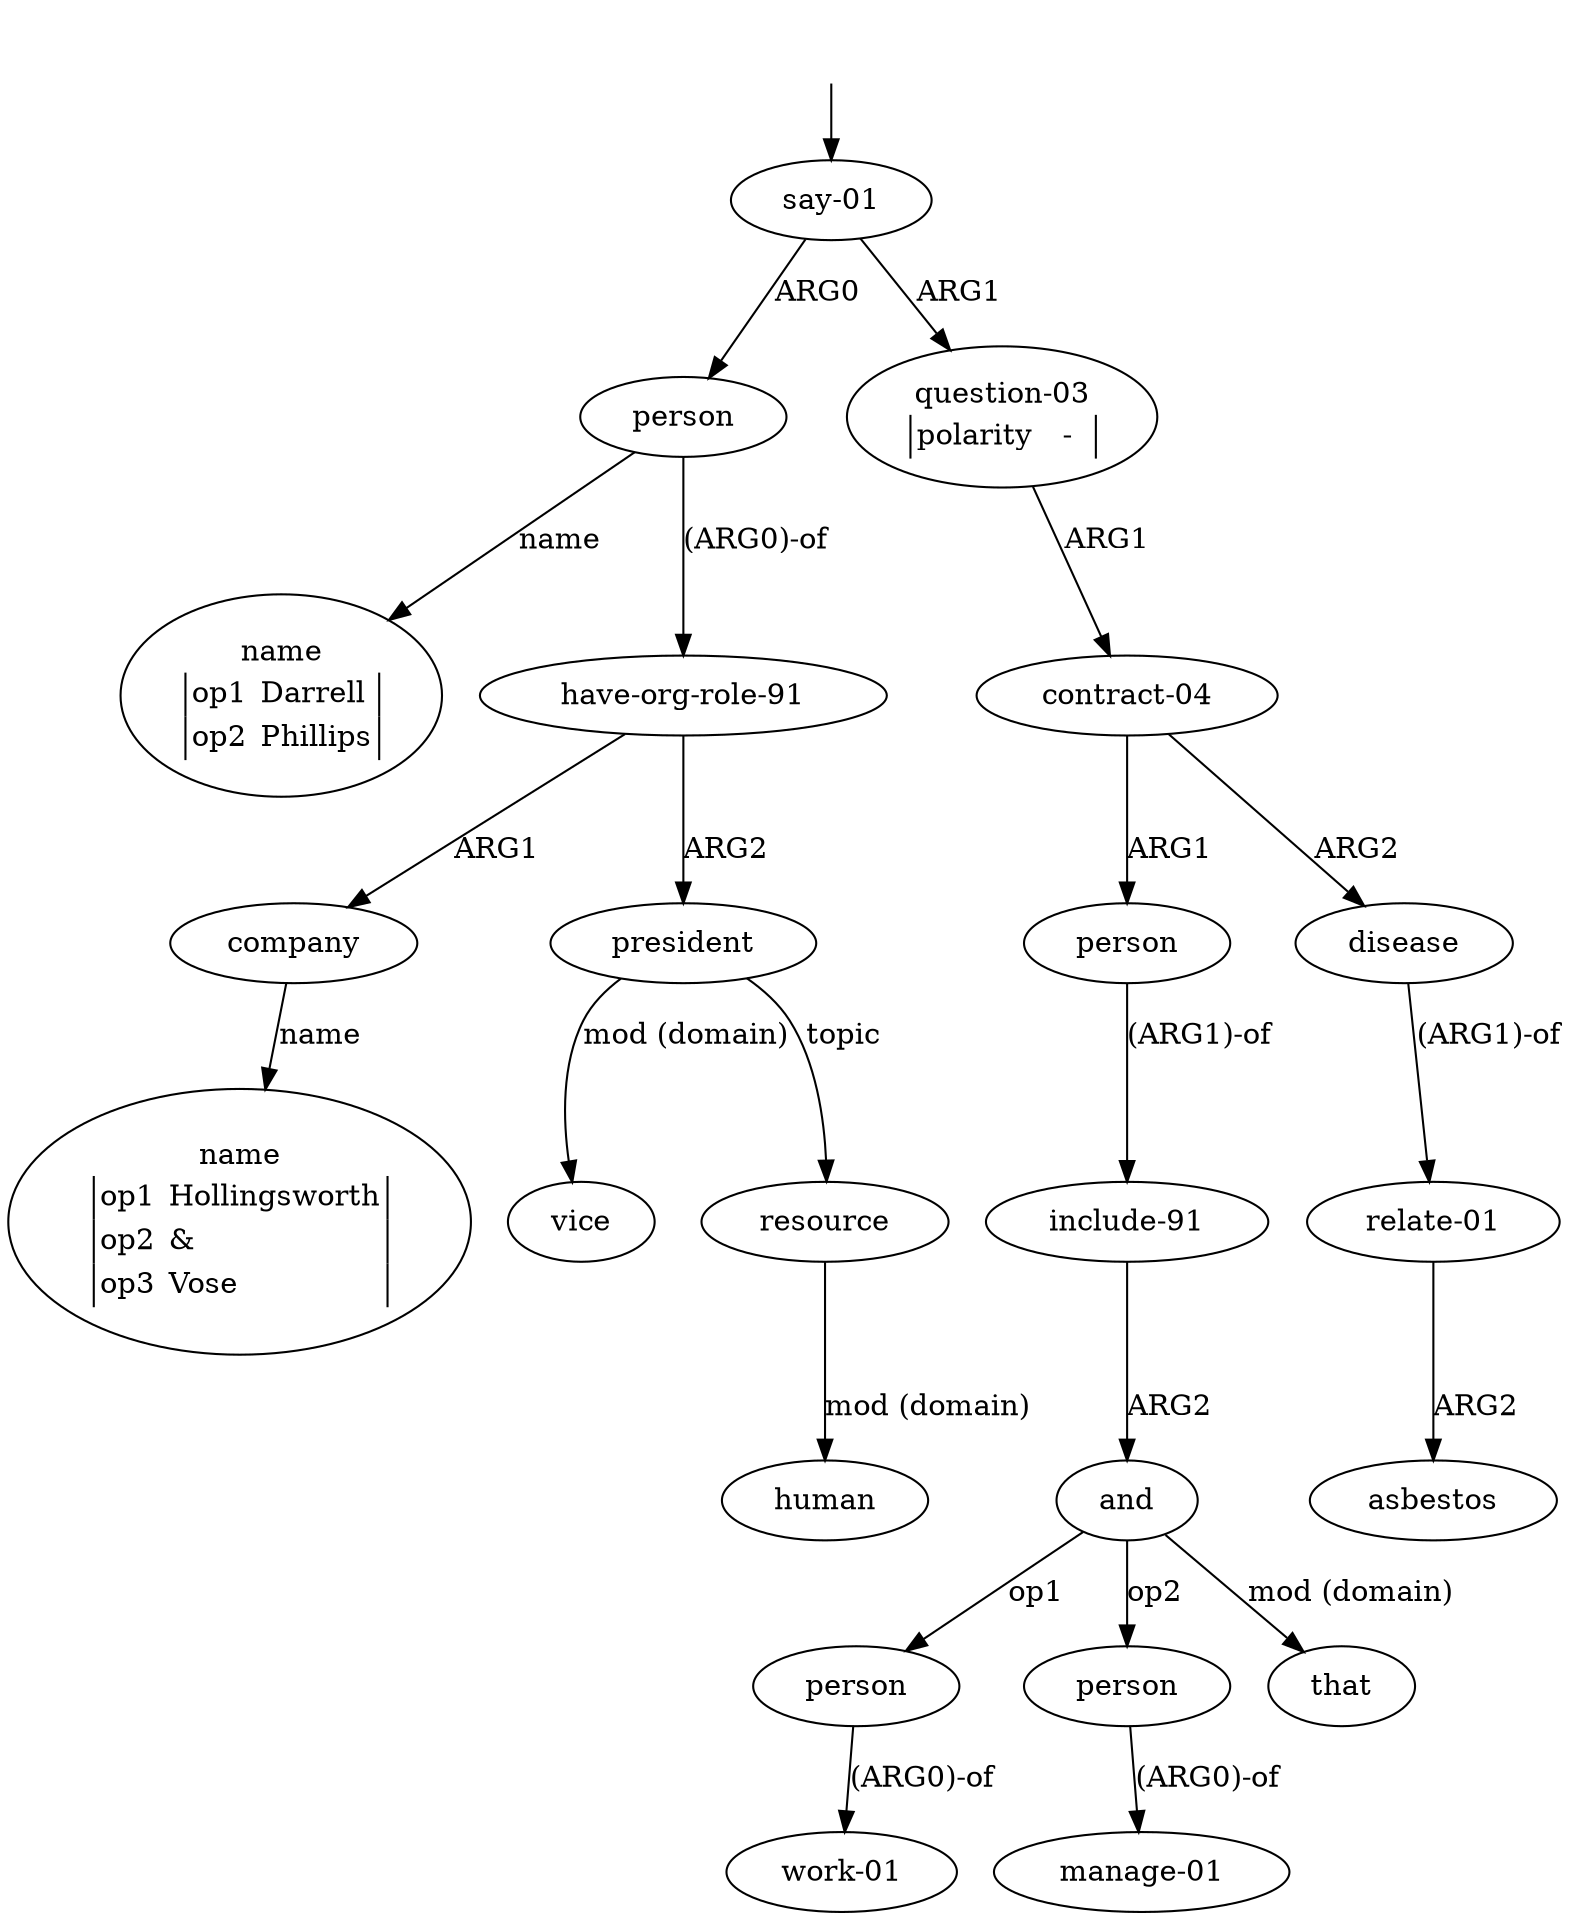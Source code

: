 digraph "20003028" {
  top [ style=invis ];
  top -> 0;
  0 [ label=<<table align="center" border="0" cellspacing="0"><tr><td colspan="2">say-01</td></tr></table>> ];
  1 [ label=<<table align="center" border="0" cellspacing="0"><tr><td colspan="2">person</td></tr></table>> ];
  2 [ label=<<table align="center" border="0" cellspacing="0"><tr><td colspan="2">name</td></tr><tr><td sides="l" border="1" align="left">op1</td><td sides="r" border="1" align="left">Darrell</td></tr><tr><td sides="l" border="1" align="left">op2</td><td sides="r" border="1" align="left">Phillips</td></tr></table>> ];
  3 [ label=<<table align="center" border="0" cellspacing="0"><tr><td colspan="2">have-org-role-91</td></tr></table>> ];
  4 [ label=<<table align="center" border="0" cellspacing="0"><tr><td colspan="2">company</td></tr></table>> ];
  5 [ label=<<table align="center" border="0" cellspacing="0"><tr><td colspan="2">name</td></tr><tr><td sides="l" border="1" align="left">op1</td><td sides="r" border="1" align="left">Hollingsworth</td></tr><tr><td sides="l" border="1" align="left">op2</td><td sides="r" border="1" align="left">&amp;</td></tr><tr><td sides="l" border="1" align="left">op3</td><td sides="r" border="1" align="left">Vose</td></tr></table>> ];
  6 [ label=<<table align="center" border="0" cellspacing="0"><tr><td colspan="2">president</td></tr></table>> ];
  7 [ label=<<table align="center" border="0" cellspacing="0"><tr><td colspan="2">vice</td></tr></table>> ];
  8 [ label=<<table align="center" border="0" cellspacing="0"><tr><td colspan="2">resource</td></tr></table>> ];
  9 [ label=<<table align="center" border="0" cellspacing="0"><tr><td colspan="2">human</td></tr></table>> ];
  10 [ label=<<table align="center" border="0" cellspacing="0"><tr><td colspan="2">question-03</td></tr><tr><td sides="l" border="1" align="left">polarity</td><td sides="r" border="1" align="left">-</td></tr></table>> ];
  11 [ label=<<table align="center" border="0" cellspacing="0"><tr><td colspan="2">contract-04</td></tr></table>> ];
  12 [ label=<<table align="center" border="0" cellspacing="0"><tr><td colspan="2">person</td></tr></table>> ];
  13 [ label=<<table align="center" border="0" cellspacing="0"><tr><td colspan="2">include-91</td></tr></table>> ];
  14 [ label=<<table align="center" border="0" cellspacing="0"><tr><td colspan="2">and</td></tr></table>> ];
  15 [ label=<<table align="center" border="0" cellspacing="0"><tr><td colspan="2">person</td></tr></table>> ];
  16 [ label=<<table align="center" border="0" cellspacing="0"><tr><td colspan="2">work-01</td></tr></table>> ];
  17 [ label=<<table align="center" border="0" cellspacing="0"><tr><td colspan="2">person</td></tr></table>> ];
  18 [ label=<<table align="center" border="0" cellspacing="0"><tr><td colspan="2">manage-01</td></tr></table>> ];
  19 [ label=<<table align="center" border="0" cellspacing="0"><tr><td colspan="2">that</td></tr></table>> ];
  20 [ label=<<table align="center" border="0" cellspacing="0"><tr><td colspan="2">disease</td></tr></table>> ];
  21 [ label=<<table align="center" border="0" cellspacing="0"><tr><td colspan="2">relate-01</td></tr></table>> ];
  22 [ label=<<table align="center" border="0" cellspacing="0"><tr><td colspan="2">asbestos</td></tr></table>> ];
  15 -> 16 [ label="(ARG0)-of" ];
  0 -> 10 [ label="ARG1" ];
  10 -> 11 [ label="ARG1" ];
  14 -> 19 [ label="mod (domain)" ];
  3 -> 4 [ label="ARG1" ];
  0 -> 1 [ label="ARG0" ];
  1 -> 2 [ label="name" ];
  4 -> 5 [ label="name" ];
  14 -> 17 [ label="op2" ];
  21 -> 22 [ label="ARG2" ];
  11 -> 12 [ label="ARG1" ];
  17 -> 18 [ label="(ARG0)-of" ];
  3 -> 6 [ label="ARG2" ];
  11 -> 20 [ label="ARG2" ];
  6 -> 7 [ label="mod (domain)" ];
  14 -> 15 [ label="op1" ];
  1 -> 3 [ label="(ARG0)-of" ];
  13 -> 14 [ label="ARG2" ];
  12 -> 13 [ label="(ARG1)-of" ];
  20 -> 21 [ label="(ARG1)-of" ];
  8 -> 9 [ label="mod (domain)" ];
  6 -> 8 [ label="topic" ];
}

